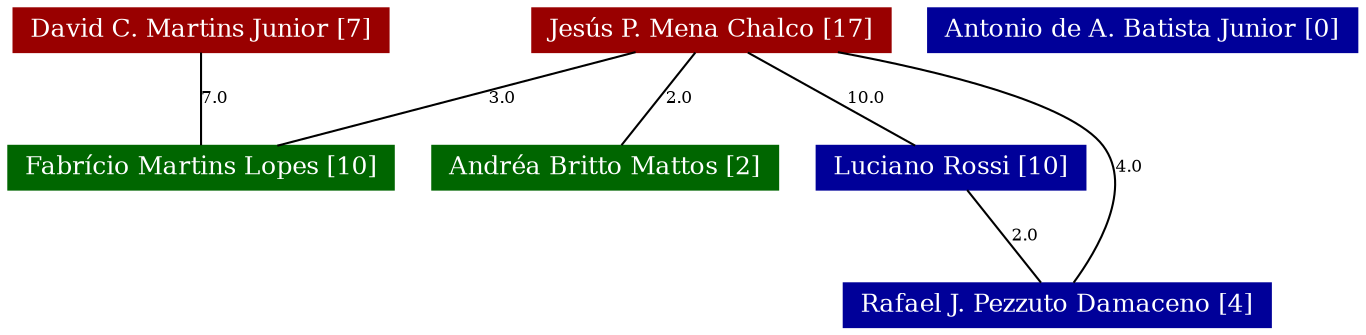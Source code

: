 strict graph grafo2 {
	graph [bb="1.4211e-14,1.7764e-15,538,153",
		id=grafo2,
		overlap=False
	];
	node [fontsize=12,
		label="\N",
		shape=rectangle,
		style=filled
	];
	0	 [URL="membro-1228255861618623.html",
		color="#990000",
		fontcolor="#FFFFFF",
		height=0.29167,
		label="David C. Martins Junior [7]",
		pos="74.5,142.5",
		width=2.0556];
	3	 [URL="membro-1660070580824436.html",
		color="#006600",
		fontcolor="#FFFFFF",
		height=0.29167,
		label="Fabrício Martins Lopes [10]",
		pos="74.5,76.5",
		width=2.0694];
	0 -- 3	 [fontsize=8,
		label=7.0,
		lp="79.5,109.5",
		pos="74.5,131.78 74.5,119.75 74.5,99.383 74.5,87.312"];
	1	 [URL="membro-4727357182510680.html",
		color="#990000",
		fontcolor="#FFFFFF",
		height=0.29167,
		label="Jesús P. Mena Chalco [17]",
		pos="279.5,142.5",
		width=1.9861];
	1 -- 3	 [fontsize=8,
		label=3.0,
		lp="194.5,109.5",
		pos="248.81,131.92 210.05,119.82 143.76,99.124 105.07,87.042"];
	2	 [URL="membro-2837012019824386.html",
		color="#006600",
		fontcolor="#FFFFFF",
		height=0.29167,
		label="Andréa Britto Mattos [2]",
		pos="234.5,76.5",
		width=1.8611];
	1 -- 2	 [fontsize=8,
		label=2.0,
		lp="265.5,109.5",
		pos="272.67,131.78 264.21,119.75 249.89,99.383 241.4,87.312"];
	5	 [URL="membro-4231401119207209.html",
		color="#000099",
		fontcolor="#FFFFFF",
		height=0.29167,
		label="Luciano Rossi [10]",
		pos="373.5,76.5",
		width=1.4861];
	1 -- 5	 [fontsize=8,
		label=10.0,
		lp="339.5,109.5",
		pos="293.78,131.78 311.55,119.68 341.71,99.146 359.4,87.102"];
	6	 [URL="membro-2552938367742788.html",
		color="#000099",
		fontcolor="#FFFFFF",
		height=0.29167,
		label="Rafael J. Pezzuto Damaceno [4]",
		pos="434.5,10.5",
		width=2.3472];
	1 -- 6	 [fontsize=8,
		label=4.0,
		lp="448.5,76.5",
		pos="324.03,131.97 365.32,122.12 422.3,105.6 435.5,87 449.46,67.332 442.84,36.933 438.01,21.39"];
	5 -- 6	 [fontsize=8,
		label=2.0,
		lp="413.5,43.5",
		pos="382.76,65.78 394.23,53.751 413.64,33.383 425.15,21.312"];
	4	 [URL="membro-8874849216659304.html",
		color="#000099",
		fontcolor="#FFFFFF",
		height=0.29167,
		label="Antonio de A. Batista Junior [0]",
		pos="453.5,142.5",
		width=2.3472];
}

